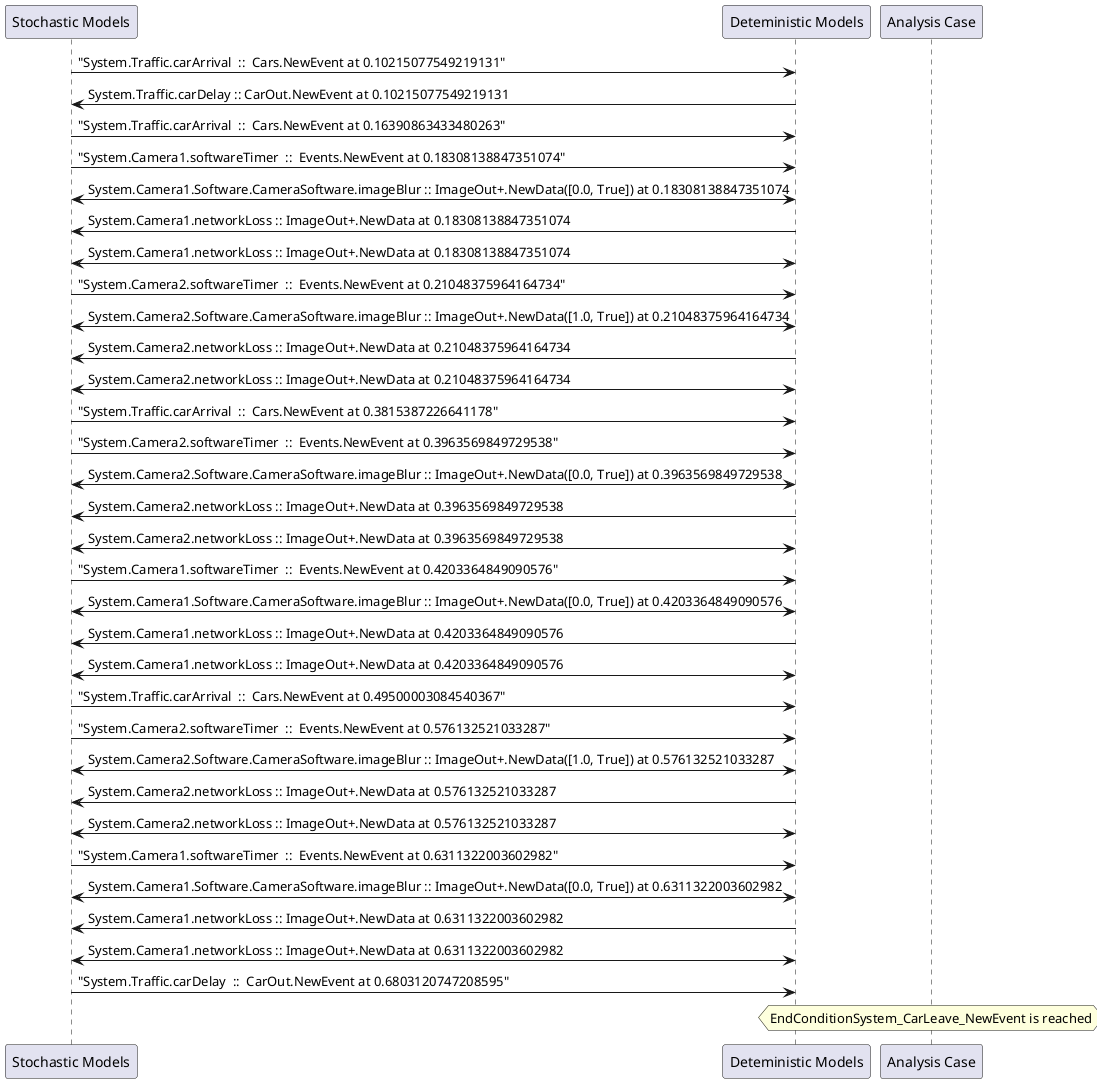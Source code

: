 
	@startuml
	participant "Stochastic Models" as stochmodel
	participant "Deteministic Models" as detmodel
	participant "Analysis Case" as analysis
	{13716_stop} stochmodel -> detmodel : "System.Traffic.carArrival  ::  Cars.NewEvent at 0.10215077549219131"
{13730_start} detmodel -> stochmodel : System.Traffic.carDelay :: CarOut.NewEvent at 0.10215077549219131
{13717_stop} stochmodel -> detmodel : "System.Traffic.carArrival  ::  Cars.NewEvent at 0.16390863433480263"
{13685_stop} stochmodel -> detmodel : "System.Camera1.softwareTimer  ::  Events.NewEvent at 0.18308138847351074"
detmodel <-> stochmodel : System.Camera1.Software.CameraSoftware.imageBlur :: ImageOut+.NewData([0.0, True]) at 0.18308138847351074
detmodel -> stochmodel : System.Camera1.networkLoss :: ImageOut+.NewData at 0.18308138847351074
detmodel <-> stochmodel : System.Camera1.networkLoss :: ImageOut+.NewData at 0.18308138847351074
{13700_stop} stochmodel -> detmodel : "System.Camera2.softwareTimer  ::  Events.NewEvent at 0.21048375964164734"
detmodel <-> stochmodel : System.Camera2.Software.CameraSoftware.imageBlur :: ImageOut+.NewData([1.0, True]) at 0.21048375964164734
detmodel -> stochmodel : System.Camera2.networkLoss :: ImageOut+.NewData at 0.21048375964164734
detmodel <-> stochmodel : System.Camera2.networkLoss :: ImageOut+.NewData at 0.21048375964164734
{13718_stop} stochmodel -> detmodel : "System.Traffic.carArrival  ::  Cars.NewEvent at 0.3815387226641178"
{13701_stop} stochmodel -> detmodel : "System.Camera2.softwareTimer  ::  Events.NewEvent at 0.3963569849729538"
detmodel <-> stochmodel : System.Camera2.Software.CameraSoftware.imageBlur :: ImageOut+.NewData([0.0, True]) at 0.3963569849729538
detmodel -> stochmodel : System.Camera2.networkLoss :: ImageOut+.NewData at 0.3963569849729538
detmodel <-> stochmodel : System.Camera2.networkLoss :: ImageOut+.NewData at 0.3963569849729538
{13686_stop} stochmodel -> detmodel : "System.Camera1.softwareTimer  ::  Events.NewEvent at 0.4203364849090576"
detmodel <-> stochmodel : System.Camera1.Software.CameraSoftware.imageBlur :: ImageOut+.NewData([0.0, True]) at 0.4203364849090576
detmodel -> stochmodel : System.Camera1.networkLoss :: ImageOut+.NewData at 0.4203364849090576
detmodel <-> stochmodel : System.Camera1.networkLoss :: ImageOut+.NewData at 0.4203364849090576
{13719_stop} stochmodel -> detmodel : "System.Traffic.carArrival  ::  Cars.NewEvent at 0.49500003084540367"
{13702_stop} stochmodel -> detmodel : "System.Camera2.softwareTimer  ::  Events.NewEvent at 0.576132521033287"
detmodel <-> stochmodel : System.Camera2.Software.CameraSoftware.imageBlur :: ImageOut+.NewData([1.0, True]) at 0.576132521033287
detmodel -> stochmodel : System.Camera2.networkLoss :: ImageOut+.NewData at 0.576132521033287
detmodel <-> stochmodel : System.Camera2.networkLoss :: ImageOut+.NewData at 0.576132521033287
{13687_stop} stochmodel -> detmodel : "System.Camera1.softwareTimer  ::  Events.NewEvent at 0.6311322003602982"
detmodel <-> stochmodel : System.Camera1.Software.CameraSoftware.imageBlur :: ImageOut+.NewData([0.0, True]) at 0.6311322003602982
detmodel -> stochmodel : System.Camera1.networkLoss :: ImageOut+.NewData at 0.6311322003602982
detmodel <-> stochmodel : System.Camera1.networkLoss :: ImageOut+.NewData at 0.6311322003602982
{13730_stop} stochmodel -> detmodel : "System.Traffic.carDelay  ::  CarOut.NewEvent at 0.6803120747208595"
{13730_start} <-> {13730_stop} : delay
hnote over analysis 
EndConditionSystem_CarLeave_NewEvent is reached
endnote
@enduml